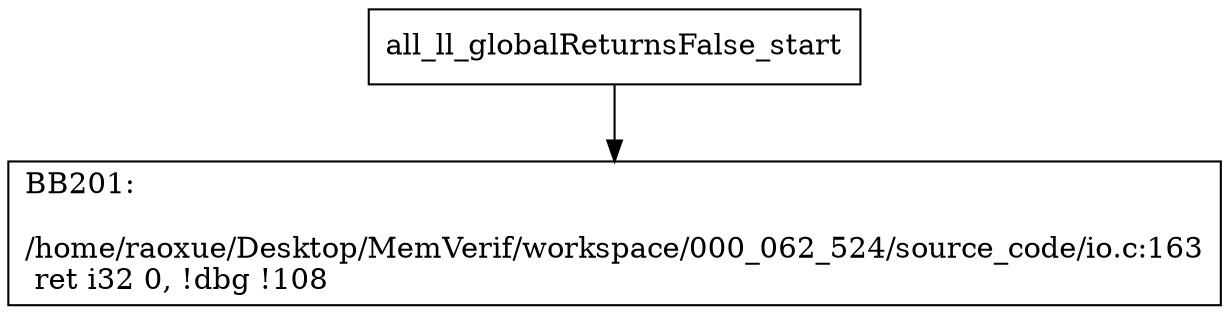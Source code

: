 digraph "CFG for'all_ll_globalReturnsFalse' function" {
	BBall_ll_globalReturnsFalse_start[shape=record,label="{all_ll_globalReturnsFalse_start}"];
	BBall_ll_globalReturnsFalse_start-> all_ll_globalReturnsFalseBB201;
	all_ll_globalReturnsFalseBB201 [shape=record, label="{BB201:\l\l/home/raoxue/Desktop/MemVerif/workspace/000_062_524/source_code/io.c:163\l
  ret i32 0, !dbg !108\l
}"];
}
